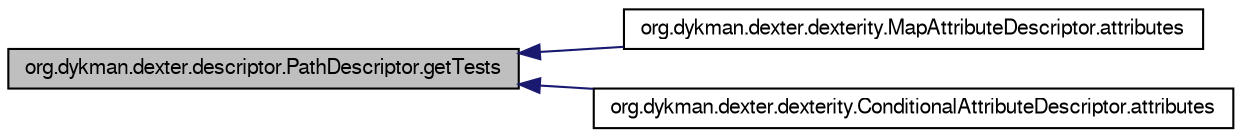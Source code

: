 digraph G
{
  bgcolor="transparent";
  edge [fontname="FreeSans",fontsize=10,labelfontname="FreeSans",labelfontsize=10];
  node [fontname="FreeSans",fontsize=10,shape=record];
  rankdir=LR;
  Node1 [label="org.dykman.dexter.descriptor.PathDescriptor.getTests",height=0.2,width=0.4,color="black", fillcolor="grey75", style="filled" fontcolor="black"];
  Node1 -> Node2 [dir=back,color="midnightblue",fontsize=10,style="solid",fontname="FreeSans"];
  Node2 [label="org.dykman.dexter.dexterity.MapAttributeDescriptor.attributes",height=0.2,width=0.4,color="black",URL="$classorg_1_1dykman_1_1dexter_1_1dexterity_1_1MapAttributeDescriptor.html#78b52de049d62a19bdd822bf151ffd45"];
  Node1 -> Node3 [dir=back,color="midnightblue",fontsize=10,style="solid",fontname="FreeSans"];
  Node3 [label="org.dykman.dexter.dexterity.ConditionalAttributeDescriptor.attributes",height=0.2,width=0.4,color="black",URL="$classorg_1_1dykman_1_1dexter_1_1dexterity_1_1ConditionalAttributeDescriptor.html#66f384922f77129480dcf0bead2fd19c"];
}
